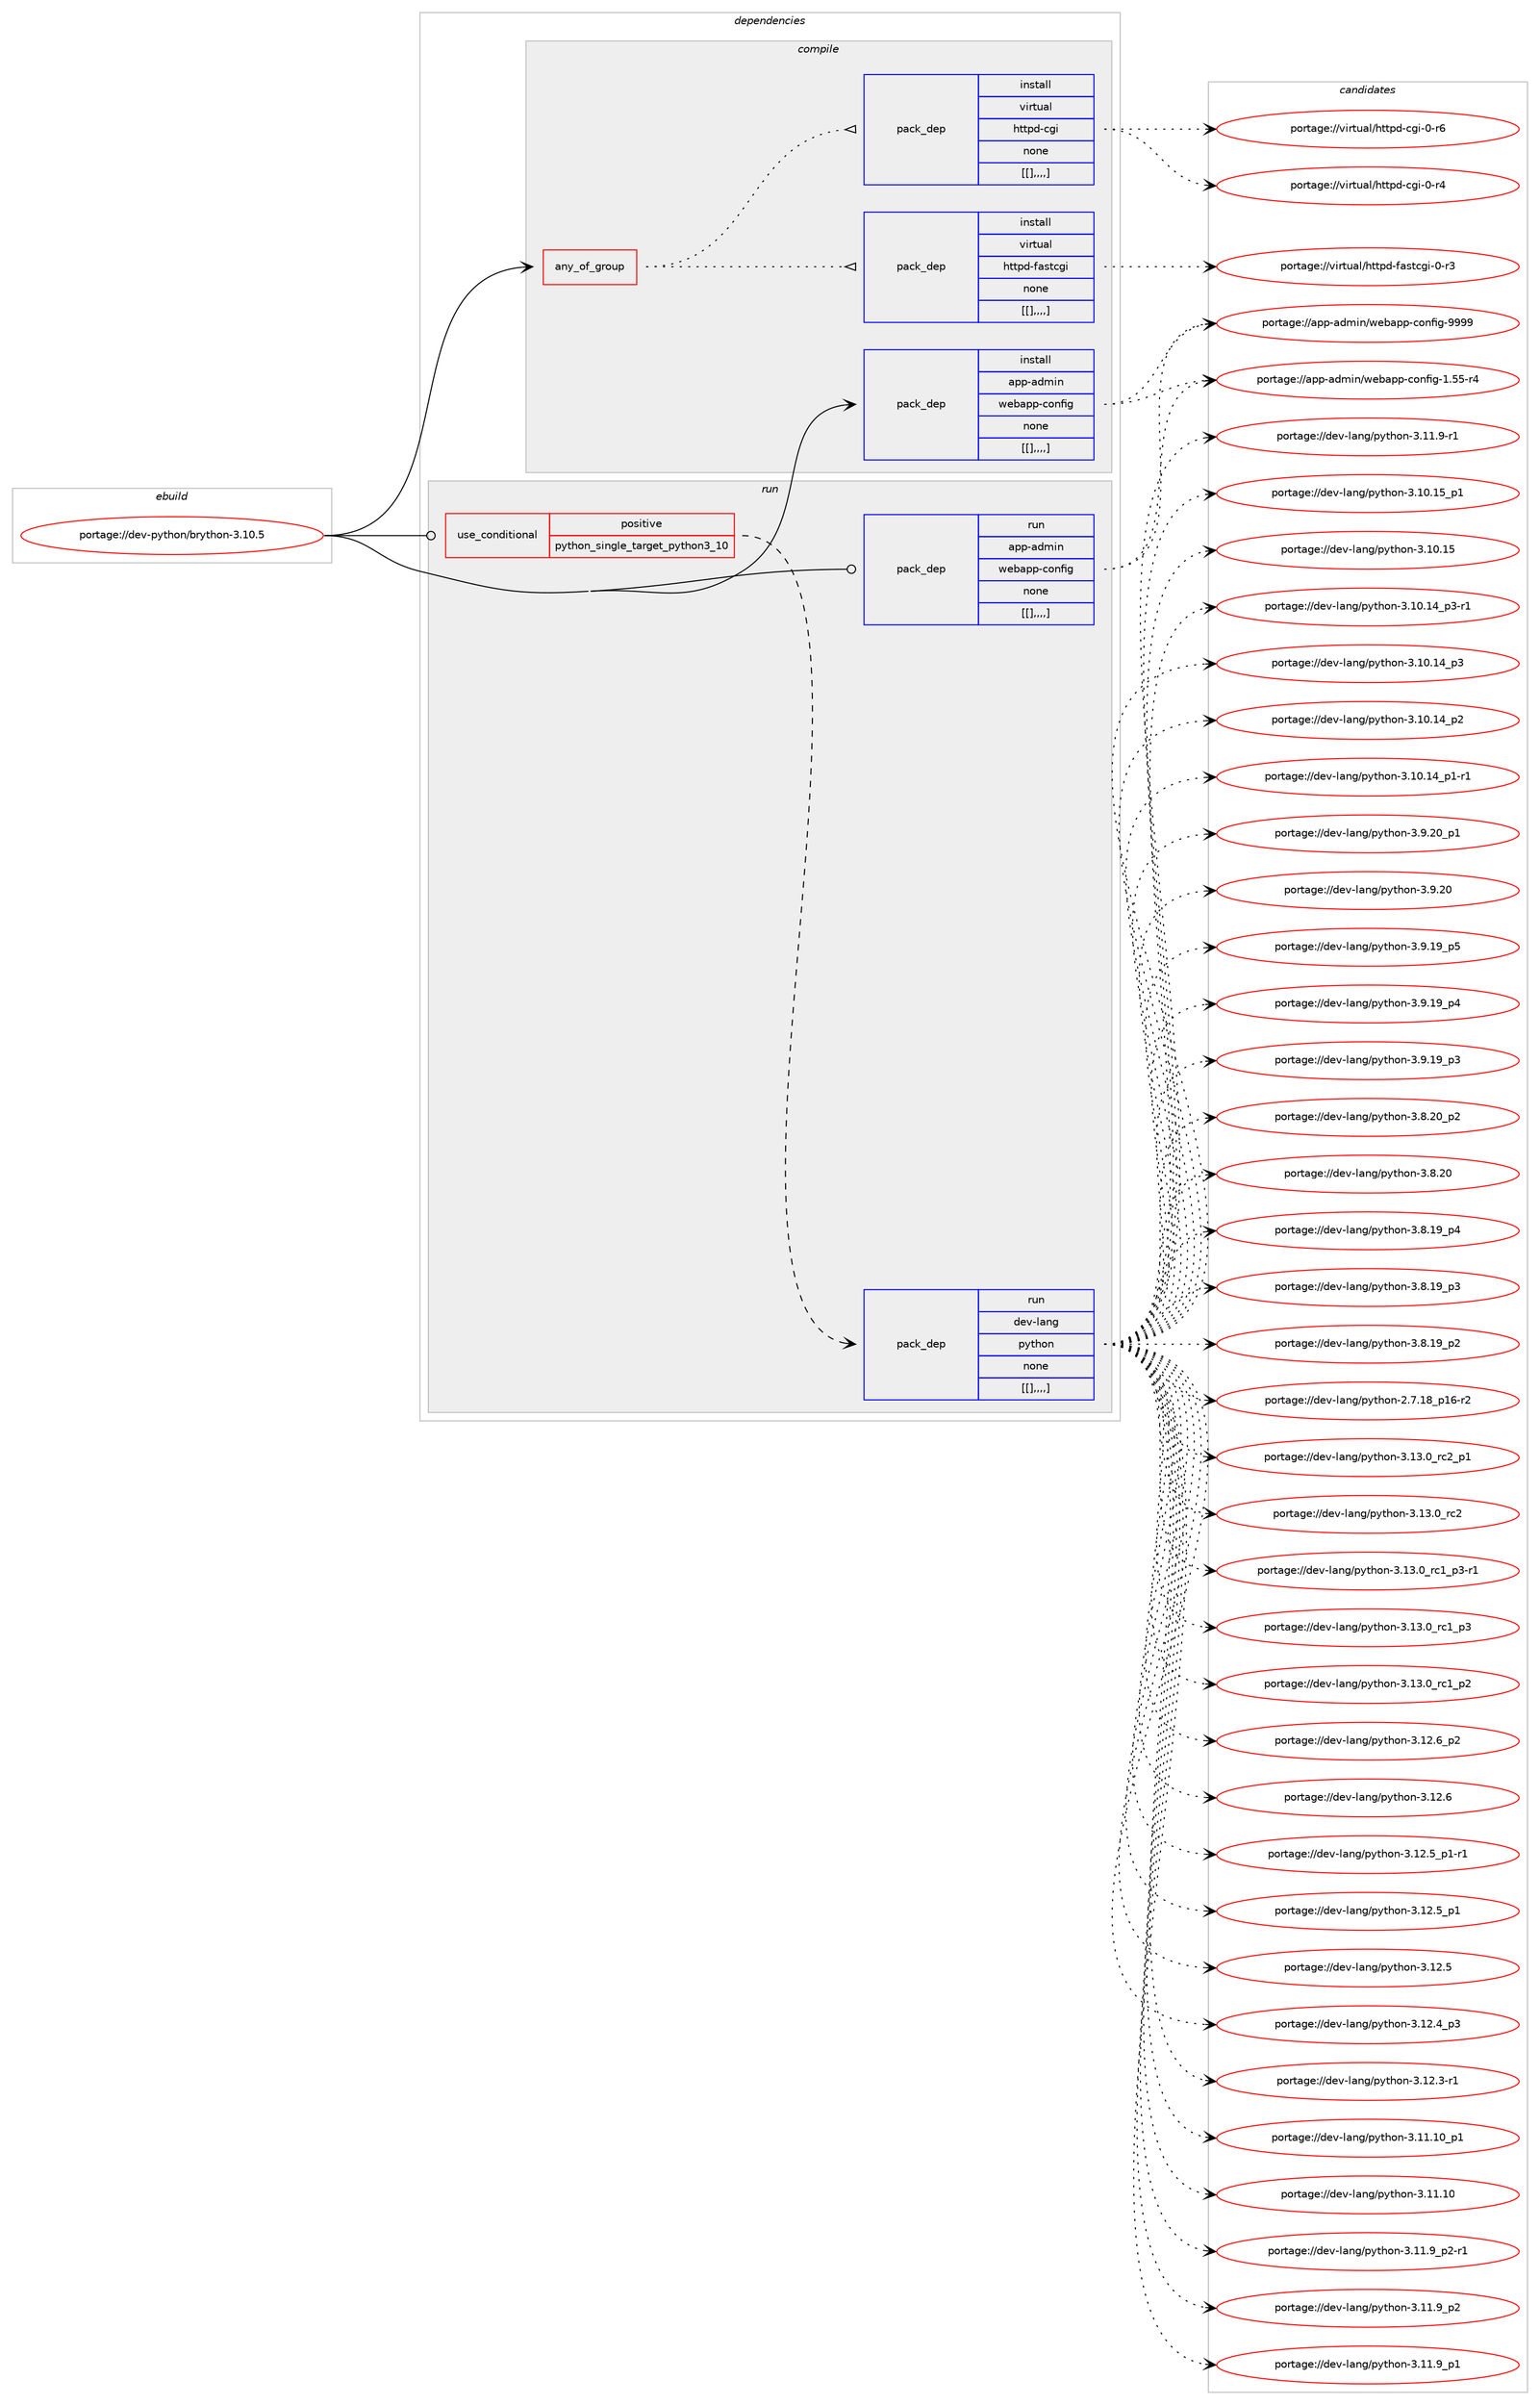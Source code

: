 digraph prolog {

# *************
# Graph options
# *************

newrank=true;
concentrate=true;
compound=true;
graph [rankdir=LR,fontname=Helvetica,fontsize=10,ranksep=1.5];#, ranksep=2.5, nodesep=0.2];
edge  [arrowhead=vee];
node  [fontname=Helvetica,fontsize=10];

# **********
# The ebuild
# **********

subgraph cluster_leftcol {
color=gray;
label=<<i>ebuild</i>>;
id [label="portage://dev-python/brython-3.10.5", color=red, width=4, href="../dev-python/brython-3.10.5.svg"];
}

# ****************
# The dependencies
# ****************

subgraph cluster_midcol {
color=gray;
label=<<i>dependencies</i>>;
subgraph cluster_compile {
fillcolor="#eeeeee";
style=filled;
label=<<i>compile</i>>;
subgraph any1061 {
dependency144629 [label=<<TABLE BORDER="0" CELLBORDER="1" CELLSPACING="0" CELLPADDING="4"><TR><TD CELLPADDING="10">any_of_group</TD></TR></TABLE>>, shape=none, color=red];subgraph pack110930 {
dependency144630 [label=<<TABLE BORDER="0" CELLBORDER="1" CELLSPACING="0" CELLPADDING="4" WIDTH="220"><TR><TD ROWSPAN="6" CELLPADDING="30">pack_dep</TD></TR><TR><TD WIDTH="110">install</TD></TR><TR><TD>virtual</TD></TR><TR><TD>httpd-cgi</TD></TR><TR><TD>none</TD></TR><TR><TD>[[],,,,]</TD></TR></TABLE>>, shape=none, color=blue];
}
dependency144629:e -> dependency144630:w [weight=20,style="dotted",arrowhead="oinv"];
subgraph pack110931 {
dependency144631 [label=<<TABLE BORDER="0" CELLBORDER="1" CELLSPACING="0" CELLPADDING="4" WIDTH="220"><TR><TD ROWSPAN="6" CELLPADDING="30">pack_dep</TD></TR><TR><TD WIDTH="110">install</TD></TR><TR><TD>virtual</TD></TR><TR><TD>httpd-fastcgi</TD></TR><TR><TD>none</TD></TR><TR><TD>[[],,,,]</TD></TR></TABLE>>, shape=none, color=blue];
}
dependency144629:e -> dependency144631:w [weight=20,style="dotted",arrowhead="oinv"];
}
id:e -> dependency144629:w [weight=20,style="solid",arrowhead="vee"];
subgraph pack110932 {
dependency144632 [label=<<TABLE BORDER="0" CELLBORDER="1" CELLSPACING="0" CELLPADDING="4" WIDTH="220"><TR><TD ROWSPAN="6" CELLPADDING="30">pack_dep</TD></TR><TR><TD WIDTH="110">install</TD></TR><TR><TD>app-admin</TD></TR><TR><TD>webapp-config</TD></TR><TR><TD>none</TD></TR><TR><TD>[[],,,,]</TD></TR></TABLE>>, shape=none, color=blue];
}
id:e -> dependency144632:w [weight=20,style="solid",arrowhead="vee"];
}
subgraph cluster_compileandrun {
fillcolor="#eeeeee";
style=filled;
label=<<i>compile and run</i>>;
}
subgraph cluster_run {
fillcolor="#eeeeee";
style=filled;
label=<<i>run</i>>;
subgraph cond32488 {
dependency144633 [label=<<TABLE BORDER="0" CELLBORDER="1" CELLSPACING="0" CELLPADDING="4"><TR><TD ROWSPAN="3" CELLPADDING="10">use_conditional</TD></TR><TR><TD>positive</TD></TR><TR><TD>python_single_target_python3_10</TD></TR></TABLE>>, shape=none, color=red];
subgraph pack110933 {
dependency144634 [label=<<TABLE BORDER="0" CELLBORDER="1" CELLSPACING="0" CELLPADDING="4" WIDTH="220"><TR><TD ROWSPAN="6" CELLPADDING="30">pack_dep</TD></TR><TR><TD WIDTH="110">run</TD></TR><TR><TD>dev-lang</TD></TR><TR><TD>python</TD></TR><TR><TD>none</TD></TR><TR><TD>[[],,,,]</TD></TR></TABLE>>, shape=none, color=blue];
}
dependency144633:e -> dependency144634:w [weight=20,style="dashed",arrowhead="vee"];
}
id:e -> dependency144633:w [weight=20,style="solid",arrowhead="odot"];
subgraph pack110934 {
dependency144635 [label=<<TABLE BORDER="0" CELLBORDER="1" CELLSPACING="0" CELLPADDING="4" WIDTH="220"><TR><TD ROWSPAN="6" CELLPADDING="30">pack_dep</TD></TR><TR><TD WIDTH="110">run</TD></TR><TR><TD>app-admin</TD></TR><TR><TD>webapp-config</TD></TR><TR><TD>none</TD></TR><TR><TD>[[],,,,]</TD></TR></TABLE>>, shape=none, color=blue];
}
id:e -> dependency144635:w [weight=20,style="solid",arrowhead="odot"];
}
}

# **************
# The candidates
# **************

subgraph cluster_choices {
rank=same;
color=gray;
label=<<i>candidates</i>>;

subgraph choice110930 {
color=black;
nodesep=1;
choice1181051141161179710847104116116112100459910310545484511454 [label="portage://virtual/httpd-cgi-0-r6", color=red, width=4,href="../virtual/httpd-cgi-0-r6.svg"];
choice1181051141161179710847104116116112100459910310545484511452 [label="portage://virtual/httpd-cgi-0-r4", color=red, width=4,href="../virtual/httpd-cgi-0-r4.svg"];
dependency144630:e -> choice1181051141161179710847104116116112100459910310545484511454:w [style=dotted,weight="100"];
dependency144630:e -> choice1181051141161179710847104116116112100459910310545484511452:w [style=dotted,weight="100"];
}
subgraph choice110931 {
color=black;
nodesep=1;
choice118105114116117971084710411611611210045102971151169910310545484511451 [label="portage://virtual/httpd-fastcgi-0-r3", color=red, width=4,href="../virtual/httpd-fastcgi-0-r3.svg"];
dependency144631:e -> choice118105114116117971084710411611611210045102971151169910310545484511451:w [style=dotted,weight="100"];
}
subgraph choice110932 {
color=black;
nodesep=1;
choice97112112459710010910511047119101989711211245991111101021051034557575757 [label="portage://app-admin/webapp-config-9999", color=red, width=4,href="../app-admin/webapp-config-9999.svg"];
choice971121124597100109105110471191019897112112459911111010210510345494653534511452 [label="portage://app-admin/webapp-config-1.55-r4", color=red, width=4,href="../app-admin/webapp-config-1.55-r4.svg"];
dependency144632:e -> choice97112112459710010910511047119101989711211245991111101021051034557575757:w [style=dotted,weight="100"];
dependency144632:e -> choice971121124597100109105110471191019897112112459911111010210510345494653534511452:w [style=dotted,weight="100"];
}
subgraph choice110933 {
color=black;
nodesep=1;
choice100101118451089711010347112121116104111110455146495146489511499509511249 [label="portage://dev-lang/python-3.13.0_rc2_p1", color=red, width=4,href="../dev-lang/python-3.13.0_rc2_p1.svg"];
choice10010111845108971101034711212111610411111045514649514648951149950 [label="portage://dev-lang/python-3.13.0_rc2", color=red, width=4,href="../dev-lang/python-3.13.0_rc2.svg"];
choice1001011184510897110103471121211161041111104551464951464895114994995112514511449 [label="portage://dev-lang/python-3.13.0_rc1_p3-r1", color=red, width=4,href="../dev-lang/python-3.13.0_rc1_p3-r1.svg"];
choice100101118451089711010347112121116104111110455146495146489511499499511251 [label="portage://dev-lang/python-3.13.0_rc1_p3", color=red, width=4,href="../dev-lang/python-3.13.0_rc1_p3.svg"];
choice100101118451089711010347112121116104111110455146495146489511499499511250 [label="portage://dev-lang/python-3.13.0_rc1_p2", color=red, width=4,href="../dev-lang/python-3.13.0_rc1_p2.svg"];
choice100101118451089711010347112121116104111110455146495046549511250 [label="portage://dev-lang/python-3.12.6_p2", color=red, width=4,href="../dev-lang/python-3.12.6_p2.svg"];
choice10010111845108971101034711212111610411111045514649504654 [label="portage://dev-lang/python-3.12.6", color=red, width=4,href="../dev-lang/python-3.12.6.svg"];
choice1001011184510897110103471121211161041111104551464950465395112494511449 [label="portage://dev-lang/python-3.12.5_p1-r1", color=red, width=4,href="../dev-lang/python-3.12.5_p1-r1.svg"];
choice100101118451089711010347112121116104111110455146495046539511249 [label="portage://dev-lang/python-3.12.5_p1", color=red, width=4,href="../dev-lang/python-3.12.5_p1.svg"];
choice10010111845108971101034711212111610411111045514649504653 [label="portage://dev-lang/python-3.12.5", color=red, width=4,href="../dev-lang/python-3.12.5.svg"];
choice100101118451089711010347112121116104111110455146495046529511251 [label="portage://dev-lang/python-3.12.4_p3", color=red, width=4,href="../dev-lang/python-3.12.4_p3.svg"];
choice100101118451089711010347112121116104111110455146495046514511449 [label="portage://dev-lang/python-3.12.3-r1", color=red, width=4,href="../dev-lang/python-3.12.3-r1.svg"];
choice10010111845108971101034711212111610411111045514649494649489511249 [label="portage://dev-lang/python-3.11.10_p1", color=red, width=4,href="../dev-lang/python-3.11.10_p1.svg"];
choice1001011184510897110103471121211161041111104551464949464948 [label="portage://dev-lang/python-3.11.10", color=red, width=4,href="../dev-lang/python-3.11.10.svg"];
choice1001011184510897110103471121211161041111104551464949465795112504511449 [label="portage://dev-lang/python-3.11.9_p2-r1", color=red, width=4,href="../dev-lang/python-3.11.9_p2-r1.svg"];
choice100101118451089711010347112121116104111110455146494946579511250 [label="portage://dev-lang/python-3.11.9_p2", color=red, width=4,href="../dev-lang/python-3.11.9_p2.svg"];
choice100101118451089711010347112121116104111110455146494946579511249 [label="portage://dev-lang/python-3.11.9_p1", color=red, width=4,href="../dev-lang/python-3.11.9_p1.svg"];
choice100101118451089711010347112121116104111110455146494946574511449 [label="portage://dev-lang/python-3.11.9-r1", color=red, width=4,href="../dev-lang/python-3.11.9-r1.svg"];
choice10010111845108971101034711212111610411111045514649484649539511249 [label="portage://dev-lang/python-3.10.15_p1", color=red, width=4,href="../dev-lang/python-3.10.15_p1.svg"];
choice1001011184510897110103471121211161041111104551464948464953 [label="portage://dev-lang/python-3.10.15", color=red, width=4,href="../dev-lang/python-3.10.15.svg"];
choice100101118451089711010347112121116104111110455146494846495295112514511449 [label="portage://dev-lang/python-3.10.14_p3-r1", color=red, width=4,href="../dev-lang/python-3.10.14_p3-r1.svg"];
choice10010111845108971101034711212111610411111045514649484649529511251 [label="portage://dev-lang/python-3.10.14_p3", color=red, width=4,href="../dev-lang/python-3.10.14_p3.svg"];
choice10010111845108971101034711212111610411111045514649484649529511250 [label="portage://dev-lang/python-3.10.14_p2", color=red, width=4,href="../dev-lang/python-3.10.14_p2.svg"];
choice100101118451089711010347112121116104111110455146494846495295112494511449 [label="portage://dev-lang/python-3.10.14_p1-r1", color=red, width=4,href="../dev-lang/python-3.10.14_p1-r1.svg"];
choice100101118451089711010347112121116104111110455146574650489511249 [label="portage://dev-lang/python-3.9.20_p1", color=red, width=4,href="../dev-lang/python-3.9.20_p1.svg"];
choice10010111845108971101034711212111610411111045514657465048 [label="portage://dev-lang/python-3.9.20", color=red, width=4,href="../dev-lang/python-3.9.20.svg"];
choice100101118451089711010347112121116104111110455146574649579511253 [label="portage://dev-lang/python-3.9.19_p5", color=red, width=4,href="../dev-lang/python-3.9.19_p5.svg"];
choice100101118451089711010347112121116104111110455146574649579511252 [label="portage://dev-lang/python-3.9.19_p4", color=red, width=4,href="../dev-lang/python-3.9.19_p4.svg"];
choice100101118451089711010347112121116104111110455146574649579511251 [label="portage://dev-lang/python-3.9.19_p3", color=red, width=4,href="../dev-lang/python-3.9.19_p3.svg"];
choice100101118451089711010347112121116104111110455146564650489511250 [label="portage://dev-lang/python-3.8.20_p2", color=red, width=4,href="../dev-lang/python-3.8.20_p2.svg"];
choice10010111845108971101034711212111610411111045514656465048 [label="portage://dev-lang/python-3.8.20", color=red, width=4,href="../dev-lang/python-3.8.20.svg"];
choice100101118451089711010347112121116104111110455146564649579511252 [label="portage://dev-lang/python-3.8.19_p4", color=red, width=4,href="../dev-lang/python-3.8.19_p4.svg"];
choice100101118451089711010347112121116104111110455146564649579511251 [label="portage://dev-lang/python-3.8.19_p3", color=red, width=4,href="../dev-lang/python-3.8.19_p3.svg"];
choice100101118451089711010347112121116104111110455146564649579511250 [label="portage://dev-lang/python-3.8.19_p2", color=red, width=4,href="../dev-lang/python-3.8.19_p2.svg"];
choice100101118451089711010347112121116104111110455046554649569511249544511450 [label="portage://dev-lang/python-2.7.18_p16-r2", color=red, width=4,href="../dev-lang/python-2.7.18_p16-r2.svg"];
dependency144634:e -> choice100101118451089711010347112121116104111110455146495146489511499509511249:w [style=dotted,weight="100"];
dependency144634:e -> choice10010111845108971101034711212111610411111045514649514648951149950:w [style=dotted,weight="100"];
dependency144634:e -> choice1001011184510897110103471121211161041111104551464951464895114994995112514511449:w [style=dotted,weight="100"];
dependency144634:e -> choice100101118451089711010347112121116104111110455146495146489511499499511251:w [style=dotted,weight="100"];
dependency144634:e -> choice100101118451089711010347112121116104111110455146495146489511499499511250:w [style=dotted,weight="100"];
dependency144634:e -> choice100101118451089711010347112121116104111110455146495046549511250:w [style=dotted,weight="100"];
dependency144634:e -> choice10010111845108971101034711212111610411111045514649504654:w [style=dotted,weight="100"];
dependency144634:e -> choice1001011184510897110103471121211161041111104551464950465395112494511449:w [style=dotted,weight="100"];
dependency144634:e -> choice100101118451089711010347112121116104111110455146495046539511249:w [style=dotted,weight="100"];
dependency144634:e -> choice10010111845108971101034711212111610411111045514649504653:w [style=dotted,weight="100"];
dependency144634:e -> choice100101118451089711010347112121116104111110455146495046529511251:w [style=dotted,weight="100"];
dependency144634:e -> choice100101118451089711010347112121116104111110455146495046514511449:w [style=dotted,weight="100"];
dependency144634:e -> choice10010111845108971101034711212111610411111045514649494649489511249:w [style=dotted,weight="100"];
dependency144634:e -> choice1001011184510897110103471121211161041111104551464949464948:w [style=dotted,weight="100"];
dependency144634:e -> choice1001011184510897110103471121211161041111104551464949465795112504511449:w [style=dotted,weight="100"];
dependency144634:e -> choice100101118451089711010347112121116104111110455146494946579511250:w [style=dotted,weight="100"];
dependency144634:e -> choice100101118451089711010347112121116104111110455146494946579511249:w [style=dotted,weight="100"];
dependency144634:e -> choice100101118451089711010347112121116104111110455146494946574511449:w [style=dotted,weight="100"];
dependency144634:e -> choice10010111845108971101034711212111610411111045514649484649539511249:w [style=dotted,weight="100"];
dependency144634:e -> choice1001011184510897110103471121211161041111104551464948464953:w [style=dotted,weight="100"];
dependency144634:e -> choice100101118451089711010347112121116104111110455146494846495295112514511449:w [style=dotted,weight="100"];
dependency144634:e -> choice10010111845108971101034711212111610411111045514649484649529511251:w [style=dotted,weight="100"];
dependency144634:e -> choice10010111845108971101034711212111610411111045514649484649529511250:w [style=dotted,weight="100"];
dependency144634:e -> choice100101118451089711010347112121116104111110455146494846495295112494511449:w [style=dotted,weight="100"];
dependency144634:e -> choice100101118451089711010347112121116104111110455146574650489511249:w [style=dotted,weight="100"];
dependency144634:e -> choice10010111845108971101034711212111610411111045514657465048:w [style=dotted,weight="100"];
dependency144634:e -> choice100101118451089711010347112121116104111110455146574649579511253:w [style=dotted,weight="100"];
dependency144634:e -> choice100101118451089711010347112121116104111110455146574649579511252:w [style=dotted,weight="100"];
dependency144634:e -> choice100101118451089711010347112121116104111110455146574649579511251:w [style=dotted,weight="100"];
dependency144634:e -> choice100101118451089711010347112121116104111110455146564650489511250:w [style=dotted,weight="100"];
dependency144634:e -> choice10010111845108971101034711212111610411111045514656465048:w [style=dotted,weight="100"];
dependency144634:e -> choice100101118451089711010347112121116104111110455146564649579511252:w [style=dotted,weight="100"];
dependency144634:e -> choice100101118451089711010347112121116104111110455146564649579511251:w [style=dotted,weight="100"];
dependency144634:e -> choice100101118451089711010347112121116104111110455146564649579511250:w [style=dotted,weight="100"];
dependency144634:e -> choice100101118451089711010347112121116104111110455046554649569511249544511450:w [style=dotted,weight="100"];
}
subgraph choice110934 {
color=black;
nodesep=1;
choice97112112459710010910511047119101989711211245991111101021051034557575757 [label="portage://app-admin/webapp-config-9999", color=red, width=4,href="../app-admin/webapp-config-9999.svg"];
choice971121124597100109105110471191019897112112459911111010210510345494653534511452 [label="portage://app-admin/webapp-config-1.55-r4", color=red, width=4,href="../app-admin/webapp-config-1.55-r4.svg"];
dependency144635:e -> choice97112112459710010910511047119101989711211245991111101021051034557575757:w [style=dotted,weight="100"];
dependency144635:e -> choice971121124597100109105110471191019897112112459911111010210510345494653534511452:w [style=dotted,weight="100"];
}
}

}
